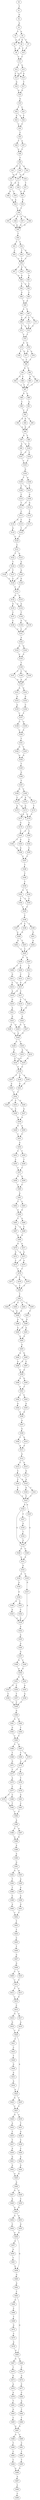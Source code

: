strict digraph  {
	S0 -> S1 [ label = T ];
	S1 -> S2 [ label = G ];
	S2 -> S3 [ label = A ];
	S3 -> S4 [ label = A ];
	S3 -> S5 [ label = C ];
	S4 -> S6 [ label = A ];
	S4 -> S7 [ label = T ];
	S4 -> S8 [ label = G ];
	S5 -> S8 [ label = G ];
	S6 -> S9 [ label = A ];
	S7 -> S10 [ label = T ];
	S8 -> S10 [ label = T ];
	S8 -> S9 [ label = A ];
	S9 -> S11 [ label = C ];
	S10 -> S11 [ label = C ];
	S11 -> S12 [ label = C ];
	S11 -> S13 [ label = A ];
	S12 -> S14 [ label = T ];
	S12 -> S15 [ label = G ];
	S13 -> S15 [ label = G ];
	S13 -> S14 [ label = T ];
	S14 -> S16 [ label = G ];
	S15 -> S17 [ label = T ];
	S16 -> S18 [ label = G ];
	S17 -> S18 [ label = G ];
	S18 -> S19 [ label = G ];
	S19 -> S20 [ label = T ];
	S19 -> S21 [ label = C ];
	S20 -> S22 [ label = T ];
	S20 -> S23 [ label = G ];
	S21 -> S22 [ label = T ];
	S22 -> S24 [ label = C ];
	S23 -> S24 [ label = C ];
	S24 -> S25 [ label = C ];
	S25 -> S26 [ label = T ];
	S25 -> S27 [ label = A ];
	S26 -> S28 [ label = C ];
	S27 -> S28 [ label = C ];
	S28 -> S29 [ label = T ];
	S29 -> S30 [ label = C ];
	S29 -> S31 [ label = G ];
	S29 -> S32 [ label = A ];
	S30 -> S33 [ label = A ];
	S30 -> S34 [ label = C ];
	S31 -> S35 [ label = G ];
	S32 -> S35 [ label = G ];
	S33 -> S36 [ label = G ];
	S34 -> S37 [ label = T ];
	S35 -> S38 [ label = C ];
	S35 -> S36 [ label = G ];
	S36 -> S39 [ label = T ];
	S36 -> S40 [ label = A ];
	S37 -> S41 [ label = G ];
	S38 -> S41 [ label = G ];
	S39 -> S42 [ label = A ];
	S40 -> S42 [ label = A ];
	S41 -> S43 [ label = G ];
	S42 -> S44 [ label = T ];
	S43 -> S44 [ label = T ];
	S44 -> S45 [ label = T ];
	S44 -> S46 [ label = C ];
	S44 -> S47 [ label = A ];
	S44 -> S48 [ label = G ];
	S45 -> S49 [ label = A ];
	S46 -> S49 [ label = A ];
	S47 -> S49 [ label = A ];
	S48 -> S49 [ label = A ];
	S49 -> S50 [ label = T ];
	S50 -> S51 [ label = T ];
	S50 -> S52 [ label = C ];
	S51 -> S53 [ label = C ];
	S52 -> S54 [ label = T ];
	S52 -> S55 [ label = A ];
	S53 -> S56 [ label = T ];
	S54 -> S56 [ label = T ];
	S55 -> S56 [ label = T ];
	S56 -> S57 [ label = T ];
	S56 -> S58 [ label = G ];
	S56 -> S59 [ label = C ];
	S57 -> S60 [ label = G ];
	S58 -> S60 [ label = G ];
	S59 -> S61 [ label = A ];
	S60 -> S62 [ label = T ];
	S60 -> S63 [ label = C ];
	S61 -> S63 [ label = C ];
	S62 -> S64 [ label = G ];
	S63 -> S65 [ label = C ];
	S64 -> S66 [ label = A ];
	S65 -> S66 [ label = A ];
	S66 -> S67 [ label = T ];
	S66 -> S68 [ label = C ];
	S67 -> S69 [ label = A ];
	S67 -> S70 [ label = C ];
	S67 -> S71 [ label = T ];
	S68 -> S69 [ label = A ];
	S69 -> S72 [ label = C ];
	S69 -> S73 [ label = T ];
	S70 -> S72 [ label = C ];
	S71 -> S72 [ label = C ];
	S72 -> S74 [ label = T ];
	S73 -> S74 [ label = T ];
	S74 -> S75 [ label = A ];
	S74 -> S76 [ label = G ];
	S75 -> S77 [ label = G ];
	S75 -> S78 [ label = C ];
	S76 -> S77 [ label = G ];
	S76 -> S79 [ label = A ];
	S77 -> S80 [ label = T ];
	S78 -> S80 [ label = T ];
	S79 -> S80 [ label = T ];
	S80 -> S81 [ label = G ];
	S80 -> S82 [ label = C ];
	S81 -> S83 [ label = G ];
	S81 -> S84 [ label = C ];
	S82 -> S85 [ label = A ];
	S82 -> S86 [ label = T ];
	S83 -> S87 [ label = T ];
	S84 -> S87 [ label = T ];
	S85 -> S87 [ label = T ];
	S86 -> S87 [ label = T ];
	S87 -> S88 [ label = G ];
	S87 -> S89 [ label = C ];
	S88 -> S90 [ label = C ];
	S89 -> S91 [ label = A ];
	S90 -> S92 [ label = T ];
	S91 -> S92 [ label = T ];
	S92 -> S93 [ label = A ];
	S92 -> S94 [ label = G ];
	S92 -> S95 [ label = T ];
	S93 -> S96 [ label = G ];
	S94 -> S96 [ label = G ];
	S95 -> S96 [ label = G ];
	S96 -> S97 [ label = G ];
	S96 -> S98 [ label = T ];
	S97 -> S99 [ label = A ];
	S97 -> S100 [ label = C ];
	S98 -> S100 [ label = C ];
	S99 -> S101 [ label = C ];
	S100 -> S101 [ label = C ];
	S100 -> S102 [ label = T ];
	S101 -> S103 [ label = T ];
	S102 -> S103 [ label = T ];
	S103 -> S104 [ label = G ];
	S104 -> S105 [ label = T ];
	S104 -> S106 [ label = G ];
	S105 -> S107 [ label = T ];
	S105 -> S108 [ label = C ];
	S106 -> S107 [ label = T ];
	S107 -> S109 [ label = G ];
	S108 -> S110 [ label = C ];
	S109 -> S111 [ label = T ];
	S109 -> S112 [ label = G ];
	S110 -> S111 [ label = T ];
	S111 -> S113 [ label = C ];
	S112 -> S114 [ label = T ];
	S113 -> S115 [ label = C ];
	S113 -> S116 [ label = A ];
	S114 -> S117 [ label = G ];
	S115 -> S118 [ label = T ];
	S116 -> S119 [ label = G ];
	S117 -> S118 [ label = T ];
	S118 -> S120 [ label = C ];
	S119 -> S120 [ label = C ];
	S120 -> S121 [ label = C ];
	S121 -> S122 [ label = T ];
	S121 -> S123 [ label = A ];
	S122 -> S124 [ label = T ];
	S123 -> S125 [ label = A ];
	S124 -> S126 [ label = C ];
	S124 -> S127 [ label = T ];
	S125 -> S128 [ label = G ];
	S126 -> S129 [ label = C ];
	S127 -> S129 [ label = C ];
	S128 -> S130 [ label = G ];
	S128 -> S129 [ label = C ];
	S129 -> S131 [ label = T ];
	S130 -> S131 [ label = T ];
	S131 -> S132 [ label = G ];
	S131 -> S133 [ label = A ];
	S132 -> S134 [ label = A ];
	S132 -> S135 [ label = G ];
	S133 -> S134 [ label = A ];
	S134 -> S136 [ label = T ];
	S135 -> S137 [ label = C ];
	S136 -> S138 [ label = G ];
	S136 -> S139 [ label = T ];
	S137 -> S140 [ label = C ];
	S138 -> S141 [ label = C ];
	S139 -> S141 [ label = C ];
	S140 -> S141 [ label = C ];
	S141 -> S142 [ label = A ];
	S142 -> S143 [ label = A ];
	S142 -> S144 [ label = G ];
	S143 -> S145 [ label = C ];
	S144 -> S145 [ label = C ];
	S145 -> S146 [ label = T ];
	S146 -> S147 [ label = T ];
	S146 -> S148 [ label = C ];
	S146 -> S149 [ label = G ];
	S147 -> S150 [ label = A ];
	S148 -> S150 [ label = A ];
	S149 -> S150 [ label = A ];
	S150 -> S151 [ label = A ];
	S150 -> S152 [ label = G ];
	S151 -> S153 [ label = A ];
	S152 -> S154 [ label = G ];
	S153 -> S155 [ label = A ];
	S154 -> S156 [ label = C ];
	S155 -> S157 [ label = T ];
	S156 -> S157 [ label = T ];
	S157 -> S158 [ label = C ];
	S157 -> S159 [ label = G ];
	S158 -> S160 [ label = C ];
	S159 -> S160 [ label = C ];
	S160 -> S161 [ label = T ];
	S161 -> S162 [ label = G ];
	S161 -> S163 [ label = T ];
	S162 -> S164 [ label = G ];
	S163 -> S164 [ label = G ];
	S164 -> S165 [ label = T ];
	S165 -> S166 [ label = G ];
	S166 -> S167 [ label = T ];
	S167 -> S168 [ label = C ];
	S167 -> S169 [ label = G ];
	S168 -> S170 [ label = A ];
	S168 -> S171 [ label = T ];
	S168 -> S172 [ label = C ];
	S169 -> S172 [ label = C ];
	S170 -> S173 [ label = G ];
	S171 -> S174 [ label = T ];
	S172 -> S173 [ label = G ];
	S172 -> S175 [ label = A ];
	S173 -> S176 [ label = C ];
	S173 -> S177 [ label = A ];
	S174 -> S176 [ label = C ];
	S175 -> S176 [ label = C ];
	S176 -> S178 [ label = A ];
	S177 -> S179 [ label = G ];
	S178 -> S180 [ label = T ];
	S178 -> S181 [ label = C ];
	S179 -> S181 [ label = C ];
	S180 -> S182 [ label = C ];
	S181 -> S183 [ label = A ];
	S181 -> S184 [ label = T ];
	S182 -> S185 [ label = C ];
	S183 -> S186 [ label = G ];
	S184 -> S186 [ label = G ];
	S185 -> S187 [ label = T ];
	S186 -> S187 [ label = T ];
	S187 -> S188 [ label = T ];
	S188 -> S189 [ label = C ];
	S189 -> S190 [ label = T ];
	S190 -> S191 [ label = A ];
	S190 -> S192 [ label = T ];
	S191 -> S193 [ label = C ];
	S191 -> S194 [ label = T ];
	S192 -> S193 [ label = C ];
	S193 -> S195 [ label = C ];
	S194 -> S195 [ label = C ];
	S195 -> S196 [ label = C ];
	S196 -> S197 [ label = A ];
	S196 -> S198 [ label = C ];
	S196 -> S199 [ label = T ];
	S197 -> S200 [ label = A ];
	S198 -> S200 [ label = A ];
	S199 -> S201 [ label = G ];
	S200 -> S202 [ label = G ];
	S200 -> S203 [ label = T ];
	S201 -> S204 [ label = A ];
	S202 -> S205 [ label = C ];
	S203 -> S205 [ label = C ];
	S204 -> S205 [ label = C ];
	S205 -> S206 [ label = G ];
	S205 -> S207 [ label = A ];
	S206 -> S208 [ label = T ];
	S206 -> S209 [ label = C ];
	S207 -> S210 [ label = A ];
	S208 -> S211 [ label = G ];
	S209 -> S212 [ label = C ];
	S210 -> S213 [ label = T ];
	S211 -> S214 [ label = C ];
	S211 -> S215 [ label = G ];
	S212 -> S215 [ label = G ];
	S213 -> S215 [ label = G ];
	S214 -> S216 [ label = A ];
	S215 -> S217 [ label = C ];
	S215 -> S216 [ label = A ];
	S216 -> S218 [ label = G ];
	S217 -> S219 [ label = C ];
	S217 -> S220 [ label = T ];
	S218 -> S221 [ label = A ];
	S219 -> S222 [ label = G ];
	S220 -> S222 [ label = G ];
	S221 -> S223 [ label = G ];
	S222 -> S224 [ label = A ];
	S223 -> S225 [ label = G ];
	S223 -> S226 [ label = A ];
	S224 -> S225 [ label = G ];
	S224 -> S227 [ label = T ];
	S225 -> S228 [ label = G ];
	S226 -> S228 [ label = G ];
	S227 -> S228 [ label = G ];
	S228 -> S229 [ label = A ];
	S228 -> S230 [ label = C ];
	S229 -> S231 [ label = G ];
	S230 -> S232 [ label = C ];
	S230 -> S233 [ label = A ];
	S231 -> S234 [ label = C ];
	S231 -> S235 [ label = A ];
	S232 -> S235 [ label = A ];
	S233 -> S234 [ label = C ];
	S234 -> S236 [ label = G ];
	S235 -> S236 [ label = G ];
	S236 -> S237 [ label = C ];
	S236 -> S238 [ label = G ];
	S236 -> S239 [ label = A ];
	S237 -> S240 [ label = A ];
	S238 -> S241 [ label = G ];
	S239 -> S241 [ label = G ];
	S240 -> S242 [ label = T ];
	S241 -> S242 [ label = T ];
	S242 -> S243 [ label = C ];
	S242 -> S244 [ label = G ];
	S242 -> S245 [ label = T ];
	S243 -> S246 [ label = C ];
	S244 -> S247 [ label = G ];
	S245 -> S246 [ label = C ];
	S246 -> S248 [ label = A ];
	S247 -> S248 [ label = A ];
	S248 -> S249 [ label = G ];
	S248 -> S250 [ label = A ];
	S249 -> S251 [ label = T ];
	S250 -> S251 [ label = T ];
	S251 -> S252 [ label = A ];
	S252 -> S253 [ label = C ];
	S252 -> S254 [ label = T ];
	S253 -> S255 [ label = C ];
	S254 -> S256 [ label = T ];
	S255 -> S257 [ label = T ];
	S256 -> S257 [ label = T ];
	S257 -> S258 [ label = G ];
	S257 -> S259 [ label = A ];
	S258 -> S260 [ label = C ];
	S259 -> S260 [ label = C ];
	S260 -> S261 [ label = A ];
	S261 -> S262 [ label = T ];
	S261 -> S263 [ label = C ];
	S262 -> S264 [ label = G ];
	S263 -> S264 [ label = G ];
	S264 -> S265 [ label = C ];
	S264 -> S266 [ label = A ];
	S265 -> S267 [ label = A ];
	S265 -> S268 [ label = C ];
	S266 -> S268 [ label = C ];
	S267 -> S269 [ label = A ];
	S268 -> S269 [ label = A ];
	S269 -> S270 [ label = A ];
	S269 -> S271 [ label = G ];
	S270 -> S272 [ label = G ];
	S270 -> S273 [ label = A ];
	S271 -> S273 [ label = A ];
	S272 -> S274 [ label = C ];
	S273 -> S275 [ label = A ];
	S273 -> S274 [ label = C ];
	S274 -> S276 [ label = T ];
	S275 -> S276 [ label = T ];
	S276 -> S277 [ label = A ];
	S276 -> S278 [ label = C ];
	S276 -> S279 [ label = T ];
	S277 -> S280 [ label = C ];
	S278 -> S280 [ label = C ];
	S279 -> S280 [ label = C ];
	S280 -> S281 [ label = T ];
	S281 -> S282 [ label = G ];
	S281 -> S283 [ label = A ];
	S281 -> S284 [ label = C ];
	S281 -> S285 [ label = T ];
	S282 -> S286 [ label = A ];
	S283 -> S286 [ label = A ];
	S284 -> S286 [ label = A ];
	S285 -> S287 [ label = C ];
	S286 -> S288 [ label = A ];
	S286 -> S289 [ label = G ];
	S287 -> S289 [ label = G ];
	S288 -> S290 [ label = G ];
	S289 -> S291 [ label = A ];
	S289 -> S290 [ label = G ];
	S290 -> S292 [ label = A ];
	S291 -> S292 [ label = A ];
	S292 -> S293 [ label = A ];
	S293 -> S294 [ label = A ];
	S293 -> S295 [ label = G ];
	S294 -> S296 [ label = A ];
	S295 -> S297 [ label = C ];
	S295 -> S296 [ label = A ];
	S296 -> S298 [ label = G ];
	S297 -> S298 [ label = G ];
	S298 -> S299 [ label = A ];
	S298 -> S300 [ label = G ];
	S299 -> S301 [ label = T ];
	S300 -> S301 [ label = T ];
	S301 -> S302 [ label = C ];
	S301 -> S303 [ label = T ];
	S302 -> S304 [ label = A ];
	S303 -> S305 [ label = G ];
	S304 -> S306 [ label = A ];
	S305 -> S306 [ label = A ];
	S306 -> S307 [ label = A ];
	S307 -> S308 [ label = G ];
	S308 -> S309 [ label = C ];
	S308 -> S310 [ label = A ];
	S309 -> S311 [ label = A ];
	S310 -> S311 [ label = A ];
	S311 -> S312 [ label = G ];
	S312 -> S313 [ label = C ];
	S312 -> S315 [ label = A ];
	S313 -> S316 [ label = C ];
	S315 -> S317 [ label = G ];
	S316 -> S318 [ label = A ];
	S316 -> S319 [ label = C ];
	S317 -> S318 [ label = A ];
	S318 -> S320 [ label = G ];
	S318 -> S321 [ label = T ];
	S319 -> S322 [ label = C ];
	S320 -> S323 [ label = T ];
	S321 -> S323 [ label = T ];
	S322 -> S323 [ label = T ];
	S323 -> S324 [ label = A ];
	S323 -> S325 [ label = G ];
	S324 -> S326 [ label = G ];
	S324 -> S327 [ label = T ];
	S325 -> S326 [ label = G ];
	S326 -> S328 [ label = G ];
	S326 -> S329 [ label = C ];
	S327 -> S330 [ label = G ];
	S328 -> S331 [ label = A ];
	S329 -> S331 [ label = A ];
	S330 -> S332 [ label = T ];
	S331 -> S333 [ label = G ];
	S332 -> S326 [ label = G ];
	S333 -> S334 [ label = A ];
	S333 -> S335 [ label = T ];
	S334 -> S336 [ label = A ];
	S335 -> S337 [ label = G ];
	S336 -> S338 [ label = G ];
	S337 -> S339 [ label = A ];
	S338 -> S340 [ label = A ];
	S338 -> S341 [ label = T ];
	S339 -> S342 [ label = A ];
	S340 -> S343 [ label = A ];
	S341 -> S344 [ label = C ];
	S342 -> S345 [ label = A ];
	S343 -> S339 [ label = A ];
	S344 -> S339 [ label = A ];
	S345 -> S346 [ label = A ];
	S346 -> S347 [ label = G ];
	S347 -> S348 [ label = G ];
	S347 -> S349 [ label = C ];
	S348 -> S350 [ label = A ];
	S349 -> S350 [ label = A ];
	S350 -> S351 [ label = A ];
	S350 -> S352 [ label = C ];
	S351 -> S353 [ label = G ];
	S351 -> S354 [ label = T ];
	S352 -> S355 [ label = A ];
	S353 -> S356 [ label = C ];
	S354 -> S357 [ label = T ];
	S355 -> S358 [ label = G ];
	S356 -> S359 [ label = T ];
	S357 -> S359 [ label = T ];
	S358 -> S359 [ label = T ];
	S359 -> S360 [ label = G ];
	S360 -> S361 [ label = A ];
	S360 -> S362 [ label = G ];
	S361 -> S363 [ label = G ];
	S362 -> S364 [ label = T ];
	S363 -> S365 [ label = T ];
	S364 -> S365 [ label = T ];
	S365 -> S366 [ label = C ];
	S365 -> S367 [ label = G ];
	S366 -> S368 [ label = T ];
	S367 -> S369 [ label = C ];
	S367 -> S370 [ label = G ];
	S368 -> S371 [ label = G ];
	S369 -> S372 [ label = A ];
	S370 -> S372 [ label = A ];
	S371 -> S373 [ label = T ];
	S372 -> S374 [ label = C ];
	S372 -> S373 [ label = T ];
	S373 -> S375 [ label = A ];
	S374 -> S376 [ label = T ];
	S375 -> S377 [ label = C ];
	S376 -> S378 [ label = T ];
	S377 -> S379 [ label = T ];
	S377 -> S380 [ label = C ];
	S378 -> S381 [ label = G ];
	S379 -> S382 [ label = T ];
	S380 -> S382 [ label = T ];
	S381 -> S383 [ label = C ];
	S382 -> S384 [ label = T ];
	S383 -> S384 [ label = T ];
	S384 -> S385 [ label = A ];
	S385 -> S386 [ label = C ];
	S385 -> S387 [ label = A ];
	S386 -> S388 [ label = A ];
	S387 -> S388 [ label = A ];
	S388 -> S389 [ label = A ];
	S389 -> S390 [ label = A ];
	S390 -> S391 [ label = G ];
	S391 -> S392 [ label = A ];
	S391 -> S393 [ label = A ];
	S392 -> S394 [ label = T ];
	S393 -> S395 [ label = A ];
	S394 -> S396 [ label = T ];
	S395 -> S397 [ label = A ];
	S396 -> S398 [ label = C ];
	S397 -> S399 [ label = A ];
	S398 -> S400 [ label = A ];
	S399 -> S401 [ label = G ];
	S400 -> S402 [ label = T ];
	S401 -> S402 [ label = T ];
	S402 -> S403 [ label = T ];
	S403 -> S404 [ label = T ];
	S404 -> S405 [ label = C ];
	S405 -> S406 [ label = T ];
	S406 -> S407 [ label = G ];
	S407 -> S408 [ label = G ];
	S408 -> S409 [ label = C ];
	S408 -> S410 [ label = T ];
	S409 -> S411 [ label = T ];
	S410 -> S411 [ label = T ];
	S411 -> S412 [ label = T ];
	S411 -> S413 [ label = C ];
	S412 -> S414 [ label = C ];
	S413 -> S414 [ label = C ];
	S414 -> S415 [ label = C ];
	S415 -> S416 [ label = G ];
	S415 -> S417 [ label = A ];
	S416 -> S418 [ label = G ];
	S417 -> S419 [ label = A ];
	S418 -> S420 [ label = T ];
	S419 -> S420 [ label = T ];
	S420 -> S421 [ label = C ];
	S420 -> S422 [ label = A ];
	S421 -> S423 [ label = C ];
	S422 -> S424 [ label = G ];
	S422 -> S425 [ label = T ];
	S423 -> S426 [ label = T ];
	S424 -> S427 [ label = T ];
	S425 -> S427 [ label = T ];
	S426 -> S428 [ label = G ];
	S427 -> S429 [ label = G ];
	S427 -> S430 [ label = C ];
	S428 -> S431 [ label = A ];
	S429 -> S432 [ label = A ];
	S430 -> S433 [ label = T ];
	S431 -> S434 [ label = A ];
	S432 -> S435 [ label = T ];
	S433 -> S436 [ label = A ];
	S434 -> S422 [ label = A ];
	S435 -> S437 [ label = T ];
	S436 -> S438 [ label = C ];
	S437 -> S439 [ label = A ];
	S438 -> S440 [ label = C ];
	S439 -> S441 [ label = G ];
	S440 -> S442 [ label = A ];
	S441 -> S443 [ label = A ];
	S442 -> S444 [ label = G ];
	S443 -> S445 [ label = A ];
	S444 -> S445 [ label = A ];
	S445 -> S446 [ label = A ];
	S446 -> S447 [ label = G ];
	S446 -> S448 [ label = C ];
	S447 -> S449 [ label = A ];
	S448 -> S450 [ label = C ];
	S449 -> S451 [ label = A ];
	S450 -> S451 [ label = A ];
	S451 -> S452 [ label = A ];
	S451 -> S453 [ label = G ];
	S452 -> S454 [ label = C ];
	S453 -> S455 [ label = G ];
	S454 -> S456 [ label = A ];
	S455 -> S456 [ label = A ];
	S456 -> S457 [ label = A ];
	S456 -> S458 [ label = G ];
	S457 -> S459 [ label = G ];
	S458 -> S460 [ label = G ];
	S459 -> S461 [ label = T ];
	S460 -> S462 [ label = A ];
	S461 -> S458 [ label = G ];
	S462 -> S463 [ label = T ];
	S463 -> S464 [ label = G ];
	S463 -> S465 [ label = G ];
	S464 -> S466 [ label = C ];
	S465 -> S467 [ label = G ];
	S465 -> S468 [ label = A ];
	S466 -> S469 [ label = T ];
	S467 -> S470 [ label = T ];
	S468 -> S471 [ label = C ];
	S469 -> S472 [ label = G ];
	S470 -> S473 [ label = G ];
	S471 -> S474 [ label = A ];
	S472 -> S475 [ label = C ];
	S473 -> S476 [ label = A ];
	S474 -> S477 [ label = C ];
	S475 -> S478 [ label = A ];
	S476 -> S479 [ label = A ];
	S477 -> S480 [ label = C ];
	S478 -> S465 [ label = G ];
	S479 -> S481 [ label = T ];
	S480 -> S482 [ label = A ];
	S481 -> S483 [ label = G ];
	S482 -> S484 [ label = T ];
	S483 -> S485 [ label = C ];
	S484 -> S486 [ label = T ];
	S485 -> S487 [ label = A ];
	S486 -> S487 [ label = A ];
	S487 -> S488 [ label = A ];
	S487 -> S489 [ label = T ];
	S488 -> S490 [ label = T ];
	S489 -> S491 [ label = C ];
	S490 -> S492 [ label = C ];
	S491 -> S493 [ label = T ];
	S492 -> S494 [ label = C ];
	S493 -> S495 [ label = T ];
	S494 -> S496 [ label = A ];
	S495 -> S496 [ label = A ];
	S496 -> S497 [ label = A ];
	S497 -> S498 [ label = C ];
	S498 -> S499 [ label = C ];
}
